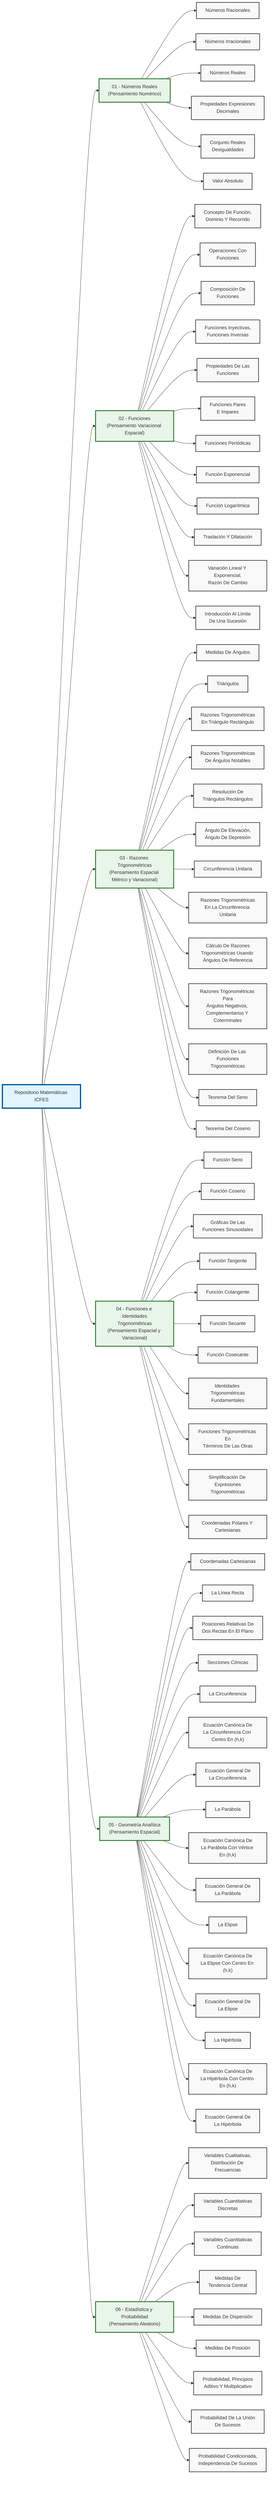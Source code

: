 flowchart LR
    Repo["Repositorio Matemáticas ICFES"]
    
    %% Áreas Temáticas
    Repo --> A1["01 - Números Reales<br/>(Pensamiento Numérico)"]
    Repo --> A2["02 - Funciones<br/>(Pensamiento Variacional Espacial)"]
    Repo --> A3["03 - Razones Trigonométricas<br/>(Pensamiento Espacial Métrico y Variacional)"]
    Repo --> A4["04 - Funciones e Identidades<br/>Trigonométricas<br/>(Pensamiento Espacial y Variacional)"]
    Repo --> A5["05 - Geometría Analítica<br/>(Pensamiento Espacial)"]
    Repo --> A6["06 - Estadística y Probabilidad<br/>(Pensamiento Aleatorio)"]
    
    %% Subtemas Área 1
    A1 --> A1_1["Números Racionales"]
    A1 --> A1_2["Números Irracionales"]
    A1 --> A1_3["Números Reales"]
    A1 --> A1_4["Propiedades Expresiones<br/>Decimales"]
    A1 --> A1_5["Conjunto Reales<br/>Desigualdades"]
    A1 --> A1_6["Valor Absoluto"]
    
    %% Subtemas Área 2
    A2 --> A2_1["Concepto De Función,<br/>Dominio Y Recorrido"]
    A2 --> A2_2["Operaciones Con<br/>Funciones"]
    A2 --> A2_3["Composición De<br/>Funciones"]
    A2 --> A2_4["Funciones Inyectivas,<br/>Funciones Inversas"]
    A2 --> A2_5["Propiedades De Las<br/>Funciones"]
    A2 --> A2_6["Funciones Pares<br/>E Impares"]
    A2 --> A2_7["Funciones Periódicas"]
    A2 --> A2_8["Función Exponencial"]
    A2 --> A2_9["Función Logarítmica"]
    A2 --> A2_10["Traslación Y Dilatación"]
    A2 --> A2_11["Variación Lineal Y Exponencial,<br/>Razón De Cambio"]
    A2 --> A2_12["Introducción Al Límite<br/>De Una Sucesión"]
    
    %% Subtemas Área 3
    A3 --> A3_1["Medidas De Ángulos"]
    A3 --> A3_2["Triángulos"]
    A3 --> A3_3["Razones Trigonométricas<br/>En Triángulo Rectángulo"]
    A3 --> A3_4["Razones Trigonométricas<br/>De Ángulos Notables"]
    A3 --> A3_5["Resolución De<br/>Triángulos Rectángulos"]
    A3 --> A3_6["Ángulo De Elevación,<br/>Ángulo De Depresión"]
    A3 --> A3_7["Circunferencia Unitaria"]
    A3 --> A3_8["Razones Trigonométricas<br/>En La Circunferencia Unitaria"]
    A3 --> A3_9["Cálculo De Razones<br/>Trigonométricas Usando Ángulos De Referencia"]
    A3 --> A3_10["Razones Trigonométricas Para<br/>Ángulos Negativos, Complementarios Y Coterminales"]
    A3 --> A3_11["Definición De Las Funciones<br/>Trigonométricas"]
    A3 --> A3_12["Teorema Del Seno"]
    A3 --> A3_13["Teorema Del Coseno"]
    
    %% Subtemas Área 4
    A4 --> A4_1["Función Seno"]
    A4 --> A4_2["Función Coseno"]
    A4 --> A4_3["Gráficas De Las<br/>Funciones Sinusoidales"]
    A4 --> A4_4["Función Tangente"]
    A4 --> A4_5["Función Cotangente"]
    A4 --> A4_6["Función Secante"]
    A4 --> A4_7["Función Cosecante"]
    A4 --> A4_8["Identidades Trigonométricas<br/>Fundamentales"]
    A4 --> A4_9["Funciones Trigonométricas En<br/>Términos De Las Otras"]
    A4 --> A4_10["Simplificación De Expresiones<br/>Trigonométricas"]
    A4 --> A4_11["Coordenadas Polares Y Cartesianas"]
    
    %% Subtemas Área 5
    A5 --> A5_1["Coordenadas Cartesianas"]
    A5 --> A5_2["La Línea Recta"]
    A5 --> A5_3["Posiciones Relativas De<br/>Dos Rectas En El Plano"]
    A5 --> A5_4["Secciones Cónicas"]
    A5 --> A5_5["La Circunferencia"]
    A5 --> A5_6["Ecuación Canónica De<br/>La Circunferencia Con Centro En (h,k)"]
    A5 --> A5_7["Ecuación General De<br/>La Circunferencia"]
    A5 --> A5_8["La Parábola"]
    A5 --> A5_9["Ecuación Canónica De<br/>La Parábola Con Vértice En (h,k)"]
    A5 --> A5_10["Ecuación General De<br/>La Parábola"]
    A5 --> A5_11["La Elipse"]
    A5 --> A5_12["Ecuación Canónica De<br/>La Elipse Con Centro En (h,k)"]
    A5 --> A5_13["Ecuación General De<br/>La Elipse"]
    A5 --> A5_14["La Hipérbola"]
    A5 --> A5_15["Ecuación Canónica De<br/>La Hipérbola Con Centro En (h,k)"]
    A5 --> A5_16["Ecuación General De<br/>La Hipérbola"]
    
    %% Subtemas Área 6
    A6 --> A6_1["Variables Cualitativas,<br/>Distribución De Frecuencias"]
    A6 --> A6_2["Variables Cuantitativas<br/>Discretas"]
    A6 --> A6_3["Variables Cuantitativas<br/>Continuas"]
    A6 --> A6_4["Medidas De<br/>Tendencia Central"]
    A6 --> A6_5["Medidas De Dispersión"]
    A6 --> A6_6["Medidas De Posición"]
    A6 --> A6_7["Probabilidad, Principios<br/>Aditivo Y Multiplicativo"]
    A6 --> A6_8["Probabilidad De La Unión<br/>De Sucesos"]
    A6 --> A6_9["Probabilidad Condicionada,<br/>Independencia De Sucesos"]
    
    %% Estilo
    classDef default fill:#f9f9f9,stroke:#333,stroke-width:2px;
    classDef repo fill:#e1f5fe,stroke:#01579b,stroke-width:4px;
    classDef area fill:#e8f5e9,stroke:#2e7d32,stroke-width:3px;
    class Repo repo;
    class A1,A2,A3,A4,A5,A6 area;